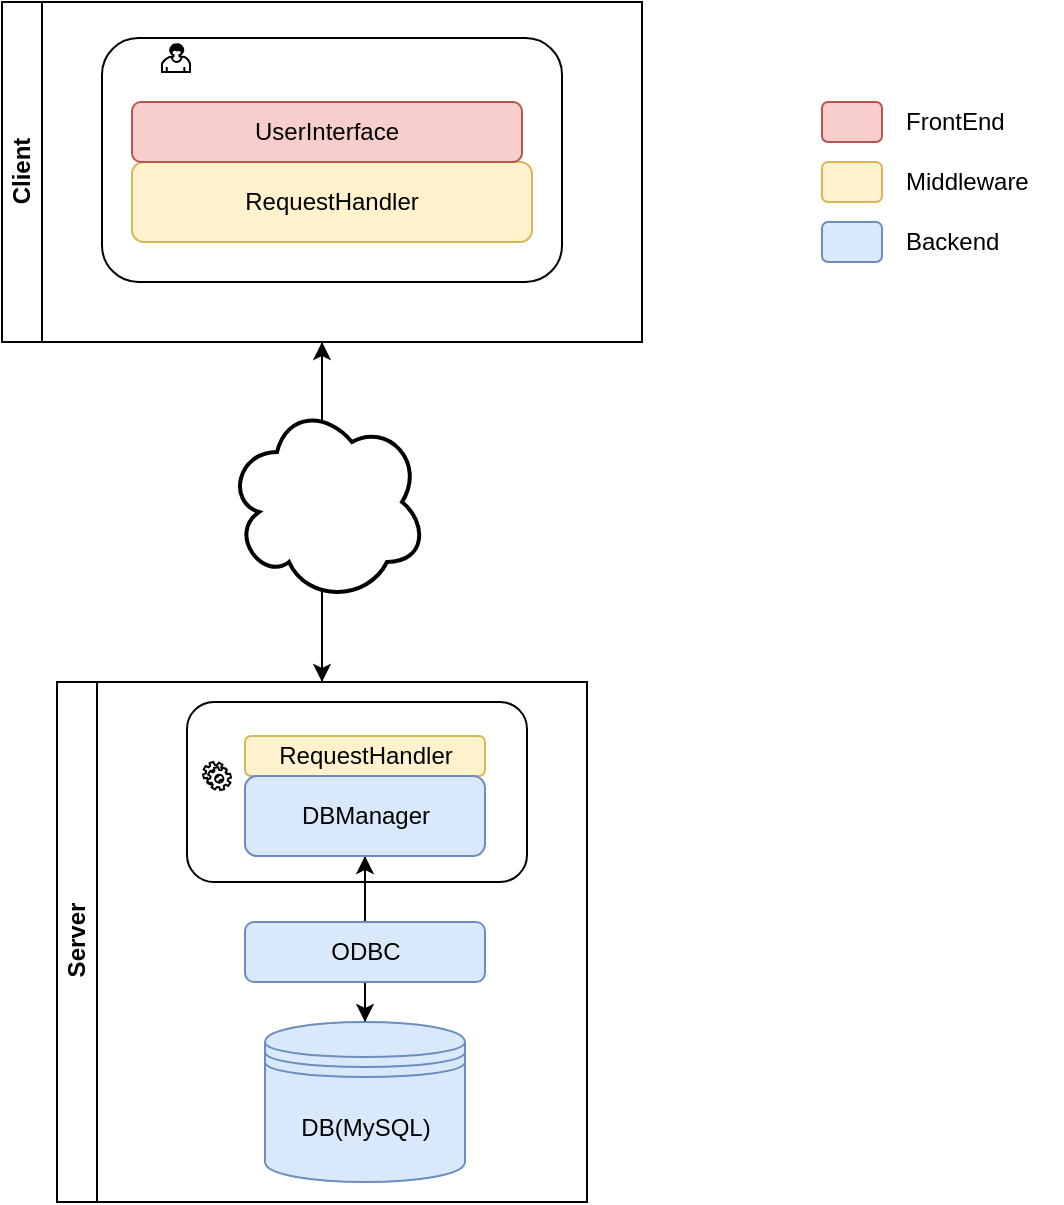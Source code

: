 <mxfile version="12.1.0" type="device" pages="1"><diagram id="2hfkfeOR7jzWfST8wRVI" name="Page-1"><mxGraphModel dx="854" dy="499" grid="1" gridSize="10" guides="1" tooltips="1" connect="1" arrows="1" fold="1" page="1" pageScale="1" pageWidth="827" pageHeight="1169" math="0" shadow="0"><root><mxCell id="0"/><mxCell id="1" parent="0"/><mxCell id="j1jLHNa-gzCMwja9wunE-24" style="edgeStyle=orthogonalEdgeStyle;rounded=0;orthogonalLoop=1;jettySize=auto;html=1;entryX=0.5;entryY=1;entryDx=0;entryDy=0;" parent="1" source="j1jLHNa-gzCMwja9wunE-2" target="j1jLHNa-gzCMwja9wunE-6" edge="1"><mxGeometry relative="1" as="geometry"/></mxCell><mxCell id="j1jLHNa-gzCMwja9wunE-2" value="Server&lt;br&gt;" style="swimlane;html=1;horizontal=0;startSize=20;" parent="1" vertex="1"><mxGeometry x="167.5" y="370" width="265" height="260" as="geometry"/></mxCell><mxCell id="j1jLHNa-gzCMwja9wunE-5" value="" style="shape=ext;rounded=1;html=1;whiteSpace=wrap;" parent="j1jLHNa-gzCMwja9wunE-2" vertex="1"><mxGeometry x="65" y="10" width="170" height="90" as="geometry"/></mxCell><mxCell id="j1jLHNa-gzCMwja9wunE-14" style="edgeStyle=orthogonalEdgeStyle;rounded=0;orthogonalLoop=1;jettySize=auto;html=1;" parent="j1jLHNa-gzCMwja9wunE-2" source="j1jLHNa-gzCMwja9wunE-1" target="j1jLHNa-gzCMwja9wunE-4" edge="1"><mxGeometry relative="1" as="geometry"/></mxCell><mxCell id="j1jLHNa-gzCMwja9wunE-1" value="DB(MySQL)" style="shape=datastore;whiteSpace=wrap;html=1;fillColor=#dae8fc;strokeColor=#6c8ebf;" parent="j1jLHNa-gzCMwja9wunE-2" vertex="1"><mxGeometry x="104" y="170" width="100" height="80" as="geometry"/></mxCell><mxCell id="j1jLHNa-gzCMwja9wunE-3" value="RequestHandler" style="shape=ext;rounded=1;html=1;whiteSpace=wrap;fillColor=#fff2cc;strokeColor=#d6b656;" parent="j1jLHNa-gzCMwja9wunE-2" vertex="1"><mxGeometry x="94" y="27" width="120" height="20" as="geometry"/></mxCell><mxCell id="j1jLHNa-gzCMwja9wunE-13" style="edgeStyle=orthogonalEdgeStyle;rounded=0;orthogonalLoop=1;jettySize=auto;html=1;" parent="j1jLHNa-gzCMwja9wunE-2" source="j1jLHNa-gzCMwja9wunE-4" target="j1jLHNa-gzCMwja9wunE-1" edge="1"><mxGeometry relative="1" as="geometry"/></mxCell><mxCell id="j1jLHNa-gzCMwja9wunE-4" value="DBManager" style="shape=ext;rounded=1;html=1;whiteSpace=wrap;fillColor=#dae8fc;strokeColor=#6c8ebf;" parent="j1jLHNa-gzCMwja9wunE-2" vertex="1"><mxGeometry x="94" y="47" width="120" height="40" as="geometry"/></mxCell><mxCell id="j1jLHNa-gzCMwja9wunE-11" value="" style="shape=mxgraph.bpmn.service_task;html=1;outlineConnect=0;" parent="j1jLHNa-gzCMwja9wunE-2" vertex="1"><mxGeometry x="73" y="40" width="14" height="14" as="geometry"/></mxCell><mxCell id="xKUOLInszLqExRgZv01S-1" value="ODBC" style="shape=ext;rounded=1;html=1;whiteSpace=wrap;fillColor=#dae8fc;strokeColor=#6c8ebf;" vertex="1" parent="j1jLHNa-gzCMwja9wunE-2"><mxGeometry x="94" y="120" width="120" height="30" as="geometry"/></mxCell><mxCell id="j1jLHNa-gzCMwja9wunE-25" style="edgeStyle=orthogonalEdgeStyle;rounded=0;orthogonalLoop=1;jettySize=auto;html=1;entryX=0.5;entryY=0;entryDx=0;entryDy=0;exitX=0.5;exitY=1;exitDx=0;exitDy=0;" parent="1" source="j1jLHNa-gzCMwja9wunE-6" target="j1jLHNa-gzCMwja9wunE-2" edge="1"><mxGeometry relative="1" as="geometry"/></mxCell><mxCell id="j1jLHNa-gzCMwja9wunE-6" value="Client" style="swimlane;html=1;horizontal=0;startSize=20;" parent="1" vertex="1"><mxGeometry x="140" y="30" width="320" height="170" as="geometry"/></mxCell><mxCell id="j1jLHNa-gzCMwja9wunE-7" value="" style="shape=ext;rounded=1;html=1;whiteSpace=wrap;" parent="j1jLHNa-gzCMwja9wunE-6" vertex="1"><mxGeometry x="50" y="18" width="230" height="122" as="geometry"/></mxCell><mxCell id="j1jLHNa-gzCMwja9wunE-8" value="RequestHandler" style="shape=ext;rounded=1;html=1;whiteSpace=wrap;fillColor=#fff2cc;strokeColor=#d6b656;" parent="j1jLHNa-gzCMwja9wunE-6" vertex="1"><mxGeometry x="65" y="80" width="200" height="40" as="geometry"/></mxCell><mxCell id="j1jLHNa-gzCMwja9wunE-9" value="UserInterface" style="shape=ext;rounded=1;html=1;whiteSpace=wrap;fillColor=#f8cecc;strokeColor=#b85450;" parent="j1jLHNa-gzCMwja9wunE-6" vertex="1"><mxGeometry x="65" y="50" width="195" height="30" as="geometry"/></mxCell><mxCell id="j1jLHNa-gzCMwja9wunE-10" value="" style="shape=mxgraph.bpmn.user_task;html=1;outlineConnect=0;" parent="j1jLHNa-gzCMwja9wunE-6" vertex="1"><mxGeometry x="80" y="21" width="14" height="14" as="geometry"/></mxCell><mxCell id="j1jLHNa-gzCMwja9wunE-33" value="" style="ellipse;shape=cloud;strokeWidth=2;fontSize=14;whiteSpace=wrap;html=1;align=center;rounded=0;shadow=0;glass=0;comic=0;fillColor=#FFFFFF;" parent="1" vertex="1"><mxGeometry x="252.5" y="230" width="100" height="100" as="geometry"/></mxCell><mxCell id="j1jLHNa-gzCMwja9wunE-38" value="" style="rounded=1;whiteSpace=wrap;html=1;shadow=0;glass=0;comic=0;strokeColor=#b85450;fillColor=#f8cecc;" parent="1" vertex="1"><mxGeometry x="550" y="80" width="30" height="20" as="geometry"/></mxCell><mxCell id="j1jLHNa-gzCMwja9wunE-39" value="" style="rounded=1;whiteSpace=wrap;html=1;shadow=0;glass=0;comic=0;strokeColor=#d6b656;fillColor=#fff2cc;" parent="1" vertex="1"><mxGeometry x="550" y="110" width="30" height="20" as="geometry"/></mxCell><mxCell id="j1jLHNa-gzCMwja9wunE-40" value="" style="rounded=1;whiteSpace=wrap;html=1;shadow=0;glass=0;comic=0;strokeColor=#6c8ebf;fillColor=#dae8fc;" parent="1" vertex="1"><mxGeometry x="550" y="140" width="30" height="20" as="geometry"/></mxCell><mxCell id="j1jLHNa-gzCMwja9wunE-42" value="FrontEnd" style="text;html=1;resizable=0;points=[];autosize=1;align=left;verticalAlign=top;spacingTop=-4;" parent="1" vertex="1"><mxGeometry x="590" y="80" width="60" height="20" as="geometry"/></mxCell><mxCell id="j1jLHNa-gzCMwja9wunE-43" value="Middleware" style="text;html=1;resizable=0;points=[];autosize=1;align=left;verticalAlign=top;spacingTop=-4;" parent="1" vertex="1"><mxGeometry x="590" y="110" width="80" height="20" as="geometry"/></mxCell><mxCell id="j1jLHNa-gzCMwja9wunE-46" value="Backend" style="text;html=1;resizable=0;points=[];autosize=1;align=left;verticalAlign=top;spacingTop=-4;" parent="1" vertex="1"><mxGeometry x="590" y="140" width="60" height="20" as="geometry"/></mxCell></root></mxGraphModel></diagram></mxfile>